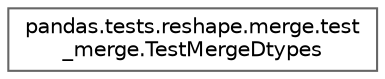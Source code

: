 digraph "Graphical Class Hierarchy"
{
 // LATEX_PDF_SIZE
  bgcolor="transparent";
  edge [fontname=Helvetica,fontsize=10,labelfontname=Helvetica,labelfontsize=10];
  node [fontname=Helvetica,fontsize=10,shape=box,height=0.2,width=0.4];
  rankdir="LR";
  Node0 [id="Node000000",label="pandas.tests.reshape.merge.test\l_merge.TestMergeDtypes",height=0.2,width=0.4,color="grey40", fillcolor="white", style="filled",URL="$d9/d58/classpandas_1_1tests_1_1reshape_1_1merge_1_1test__merge_1_1TestMergeDtypes.html",tooltip=" "];
}
